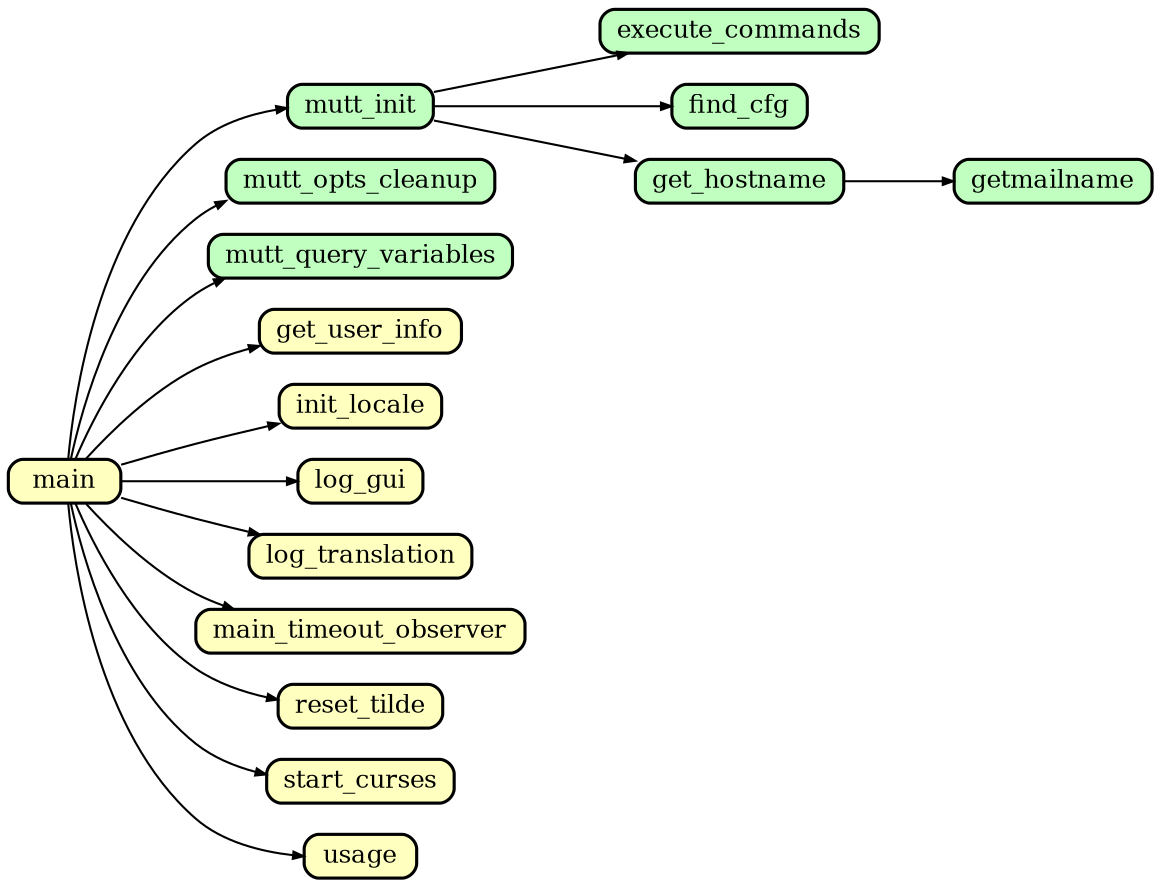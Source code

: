 digraph callgraph {
	graph [
		rankdir="LR"
		nodesep="0.2"
		ranksep="0.5"
		compound="true"
	]

	node [
		shape="Mrecord"
		fontsize="12"
		fillcolor="#ffffff"
		style="filled"
		height="0.2"
		penwidth="1.5"
		color="black"
	]

	edge [
		penwidth="1.0"
		arrowsize="0.5"
	]

	// Functions in init.c
	node [ fillcolor="#c0ffc0" ]
	execute_commands
	find_cfg
	get_hostname
	getmailname
	mutt_init
	mutt_opts_cleanup
	mutt_query_variables

	// Functions in main.c
	node [ fillcolor="#ffffc0" ]
	get_user_info
	init_locale
	log_gui
	log_translation
	main
	main_timeout_observer
	reset_tilde
	start_curses
	usage

	node [ fillcolor="#ffffff" ]
	get_hostname -> getmailname
	main         -> get_user_info
	main         -> init_locale
	main         -> log_gui
	main         -> log_translation
	main         -> main_timeout_observer
	main         -> mutt_init
	main         -> mutt_opts_cleanup
	main         -> mutt_query_variables
	main         -> reset_tilde
	main         -> start_curses
	main         -> usage
	mutt_init    -> execute_commands
	mutt_init    -> find_cfg
	mutt_init    -> get_hostname

}
